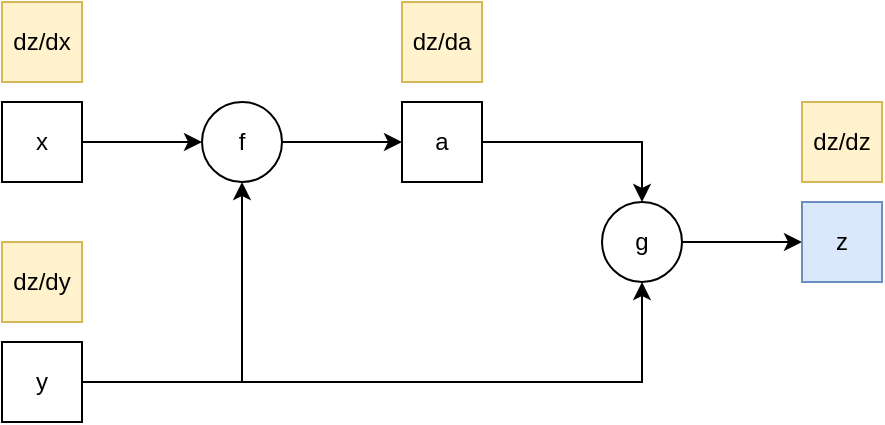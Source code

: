 <mxfile version="24.2.1" type="github">
  <diagram name="페이지-1" id="UeP7zzYRbqt2_Ixkl6D5">
    <mxGraphModel dx="794" dy="1106" grid="1" gridSize="10" guides="1" tooltips="1" connect="1" arrows="1" fold="1" page="1" pageScale="1" pageWidth="827" pageHeight="1169" math="0" shadow="0">
      <root>
        <mxCell id="0" />
        <mxCell id="1" parent="0" />
        <mxCell id="tQPKPvZyq3pGNeS-ikdk-1" value="dz/dx" style="rounded=0;whiteSpace=wrap;html=1;fillColor=#fff2cc;strokeColor=#d6b656;" vertex="1" parent="1">
          <mxGeometry x="200" y="200" width="40" height="40" as="geometry" />
        </mxCell>
        <mxCell id="tQPKPvZyq3pGNeS-ikdk-12" style="edgeStyle=orthogonalEdgeStyle;rounded=0;orthogonalLoop=1;jettySize=auto;html=1;exitX=1;exitY=0.5;exitDx=0;exitDy=0;entryX=0;entryY=0.5;entryDx=0;entryDy=0;" edge="1" parent="1" source="tQPKPvZyq3pGNeS-ikdk-2" target="tQPKPvZyq3pGNeS-ikdk-6">
          <mxGeometry relative="1" as="geometry" />
        </mxCell>
        <mxCell id="tQPKPvZyq3pGNeS-ikdk-2" value="x" style="rounded=0;whiteSpace=wrap;html=1;" vertex="1" parent="1">
          <mxGeometry x="200" y="250" width="40" height="40" as="geometry" />
        </mxCell>
        <mxCell id="tQPKPvZyq3pGNeS-ikdk-3" value="dz/dy" style="rounded=0;whiteSpace=wrap;html=1;fillColor=#fff2cc;strokeColor=#d6b656;" vertex="1" parent="1">
          <mxGeometry x="200" y="320" width="40" height="40" as="geometry" />
        </mxCell>
        <mxCell id="tQPKPvZyq3pGNeS-ikdk-15" style="edgeStyle=orthogonalEdgeStyle;rounded=0;orthogonalLoop=1;jettySize=auto;html=1;exitX=1;exitY=0.5;exitDx=0;exitDy=0;entryX=0.5;entryY=1;entryDx=0;entryDy=0;" edge="1" parent="1" source="tQPKPvZyq3pGNeS-ikdk-4" target="tQPKPvZyq3pGNeS-ikdk-7">
          <mxGeometry relative="1" as="geometry" />
        </mxCell>
        <mxCell id="tQPKPvZyq3pGNeS-ikdk-17" style="edgeStyle=orthogonalEdgeStyle;rounded=0;orthogonalLoop=1;jettySize=auto;html=1;exitX=1;exitY=0.5;exitDx=0;exitDy=0;entryX=0.5;entryY=1;entryDx=0;entryDy=0;" edge="1" parent="1" source="tQPKPvZyq3pGNeS-ikdk-4" target="tQPKPvZyq3pGNeS-ikdk-6">
          <mxGeometry relative="1" as="geometry" />
        </mxCell>
        <mxCell id="tQPKPvZyq3pGNeS-ikdk-4" value="y" style="rounded=0;whiteSpace=wrap;html=1;" vertex="1" parent="1">
          <mxGeometry x="200" y="370" width="40" height="40" as="geometry" />
        </mxCell>
        <mxCell id="tQPKPvZyq3pGNeS-ikdk-13" style="edgeStyle=orthogonalEdgeStyle;rounded=0;orthogonalLoop=1;jettySize=auto;html=1;exitX=1;exitY=0.5;exitDx=0;exitDy=0;entryX=0;entryY=0.5;entryDx=0;entryDy=0;" edge="1" parent="1" source="tQPKPvZyq3pGNeS-ikdk-6" target="tQPKPvZyq3pGNeS-ikdk-9">
          <mxGeometry relative="1" as="geometry" />
        </mxCell>
        <mxCell id="tQPKPvZyq3pGNeS-ikdk-6" value="f" style="ellipse;whiteSpace=wrap;html=1;aspect=fixed;" vertex="1" parent="1">
          <mxGeometry x="300" y="250" width="40" height="40" as="geometry" />
        </mxCell>
        <mxCell id="tQPKPvZyq3pGNeS-ikdk-18" style="edgeStyle=orthogonalEdgeStyle;rounded=0;orthogonalLoop=1;jettySize=auto;html=1;exitX=1;exitY=0.5;exitDx=0;exitDy=0;entryX=0;entryY=0.5;entryDx=0;entryDy=0;" edge="1" parent="1" source="tQPKPvZyq3pGNeS-ikdk-7" target="tQPKPvZyq3pGNeS-ikdk-11">
          <mxGeometry relative="1" as="geometry" />
        </mxCell>
        <mxCell id="tQPKPvZyq3pGNeS-ikdk-7" value="g" style="ellipse;whiteSpace=wrap;html=1;aspect=fixed;" vertex="1" parent="1">
          <mxGeometry x="500" y="300" width="40" height="40" as="geometry" />
        </mxCell>
        <mxCell id="tQPKPvZyq3pGNeS-ikdk-8" value="dz/da" style="rounded=0;whiteSpace=wrap;html=1;fillColor=#fff2cc;strokeColor=#d6b656;" vertex="1" parent="1">
          <mxGeometry x="400" y="200" width="40" height="40" as="geometry" />
        </mxCell>
        <mxCell id="tQPKPvZyq3pGNeS-ikdk-16" style="edgeStyle=orthogonalEdgeStyle;rounded=0;orthogonalLoop=1;jettySize=auto;html=1;exitX=1;exitY=0.5;exitDx=0;exitDy=0;entryX=0.5;entryY=0;entryDx=0;entryDy=0;" edge="1" parent="1" source="tQPKPvZyq3pGNeS-ikdk-9" target="tQPKPvZyq3pGNeS-ikdk-7">
          <mxGeometry relative="1" as="geometry" />
        </mxCell>
        <mxCell id="tQPKPvZyq3pGNeS-ikdk-9" value="a" style="rounded=0;whiteSpace=wrap;html=1;" vertex="1" parent="1">
          <mxGeometry x="400" y="250" width="40" height="40" as="geometry" />
        </mxCell>
        <mxCell id="tQPKPvZyq3pGNeS-ikdk-10" value="dz/dz" style="rounded=0;whiteSpace=wrap;html=1;fillColor=#fff2cc;strokeColor=#d6b656;" vertex="1" parent="1">
          <mxGeometry x="600" y="250" width="40" height="40" as="geometry" />
        </mxCell>
        <mxCell id="tQPKPvZyq3pGNeS-ikdk-11" value="z" style="rounded=0;whiteSpace=wrap;html=1;fillColor=#dae8fc;strokeColor=#6c8ebf;" vertex="1" parent="1">
          <mxGeometry x="600" y="300" width="40" height="40" as="geometry" />
        </mxCell>
      </root>
    </mxGraphModel>
  </diagram>
</mxfile>
